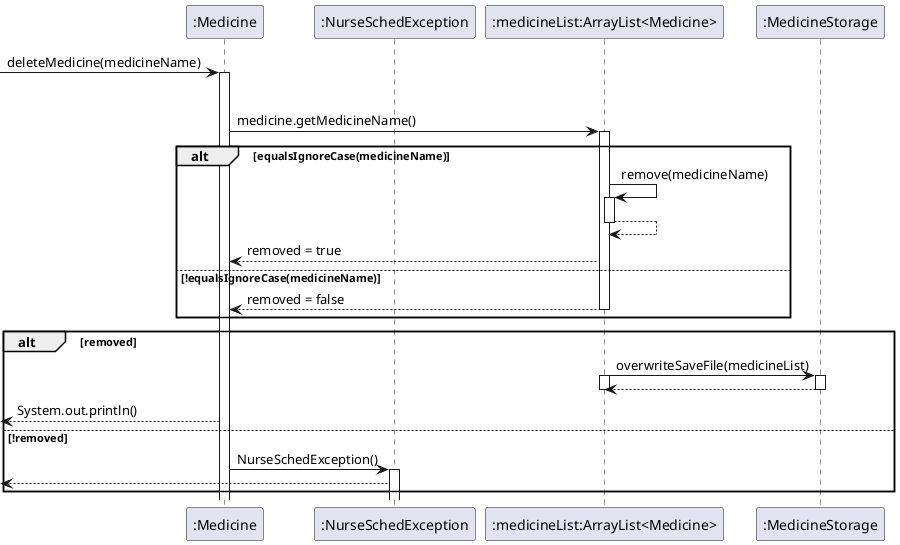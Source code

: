 @startuml
'https://plantuml.com/sequence-diagram

participant ":Medicine" as Medicine
participant ":NurseSchedException" as NurseSchedException
participant ":medicineList:ArrayList<Medicine>" as medicineList
participant ":MedicineStorage" as medicineStorage

[-> Medicine: deleteMedicine(medicineName)
activate Medicine

loop for all medicine in medicineList
Medicine -> medicineList: medicine.getMedicineName()
activate medicineList
alt equalsIgnoreCase(medicineName)
medicineList -> medicineList : remove(medicineName)
activate medicineList
medicineList --> medicineList
deactivate medicineList
medicineList --> Medicine: removed = true
else !equalsIgnoreCase(medicineName)
medicineList --> Medicine: removed = false
deactivate medicineList
end

alt removed
medicineList -> medicineStorage : overwriteSaveFile(medicineList)
activate medicineList
activate medicineStorage
medicineStorage --> medicineList
deactivate medicineStorage
deactivate medicineList
Medicine -->[ : System.out.println()

else !removed

Medicine -> NurseSchedException : NurseSchedException()
activate NurseSchedException
NurseSchedException -->[
end

@enduml